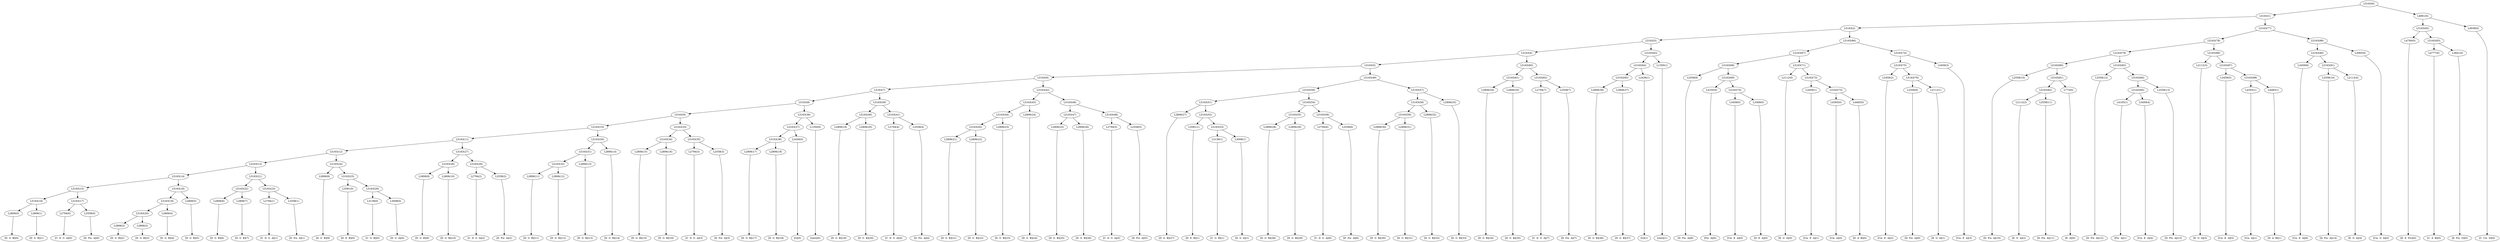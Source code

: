 digraph sample{
"L2806(0)"->"[D  G  B](0)"
"L2806(1)"->"[D  G  B](1)"
"L5163(16)"->"L2806(0)"
"L5163(16)"->"L2806(1)"
"L2794(0)"->"[C  D  G  A](0)"
"L2558(0)"->"[D  Fis  A](0)"
"L5163(17)"->"L2794(0)"
"L5163(17)"->"L2558(0)"
"L5163(15)"->"L5163(16)"
"L5163(15)"->"L5163(17)"
"L2806(2)"->"[D  G  B](2)"
"L2806(3)"->"[D  G  B](3)"
"L5163(20)"->"L2806(2)"
"L5163(20)"->"L2806(3)"
"L2806(4)"->"[D  G  B](4)"
"L5163(19)"->"L5163(20)"
"L5163(19)"->"L2806(4)"
"L2806(5)"->"[D  G  B](5)"
"L5163(18)"->"L5163(19)"
"L5163(18)"->"L2806(5)"
"L5163(14)"->"L5163(15)"
"L5163(14)"->"L5163(18)"
"L2806(6)"->"[D  G  B](6)"
"L2806(7)"->"[D  G  B](7)"
"L5163(22)"->"L2806(6)"
"L5163(22)"->"L2806(7)"
"L2794(1)"->"[C  D  G  A](1)"
"L2558(1)"->"[D  Fis  A](1)"
"L5163(23)"->"L2794(1)"
"L5163(23)"->"L2558(1)"
"L5163(21)"->"L5163(22)"
"L5163(21)"->"L5163(23)"
"L5163(13)"->"L5163(14)"
"L5163(13)"->"L5163(21)"
"L2806(8)"->"[D  G  B](8)"
"L3581(0)"->"[D  E  B](0)"
"L3139(0)"->"[C  G  B](0)"
"L3008(0)"->"[D  G  A](0)"
"L5163(26)"->"L3139(0)"
"L5163(26)"->"L3008(0)"
"L5163(25)"->"L3581(0)"
"L5163(25)"->"L5163(26)"
"L5163(24)"->"L2806(8)"
"L5163(24)"->"L5163(25)"
"L5163(12)"->"L5163(13)"
"L5163(12)"->"L5163(24)"
"L2806(9)"->"[D  G  B](9)"
"L2806(10)"->"[D  G  B](10)"
"L5163(28)"->"L2806(9)"
"L5163(28)"->"L2806(10)"
"L2794(2)"->"[C  D  G  A](2)"
"L2558(2)"->"[D  Fis  A](2)"
"L5163(29)"->"L2794(2)"
"L5163(29)"->"L2558(2)"
"L5163(27)"->"L5163(28)"
"L5163(27)"->"L5163(29)"
"L5163(11)"->"L5163(12)"
"L5163(11)"->"L5163(27)"
"L2806(11)"->"[D  G  B](11)"
"L2806(12)"->"[D  G  B](12)"
"L5163(32)"->"L2806(11)"
"L5163(32)"->"L2806(12)"
"L2806(13)"->"[D  G  B](13)"
"L5163(31)"->"L5163(32)"
"L5163(31)"->"L2806(13)"
"L2806(14)"->"[D  G  B](14)"
"L5163(30)"->"L5163(31)"
"L5163(30)"->"L2806(14)"
"L5163(10)"->"L5163(11)"
"L5163(10)"->"L5163(30)"
"L2806(15)"->"[D  G  B](15)"
"L2806(16)"->"[D  G  B](16)"
"L5163(34)"->"L2806(15)"
"L5163(34)"->"L2806(16)"
"L2794(3)"->"[C  D  G  A](3)"
"L2558(3)"->"[D  Fis  A](3)"
"L5163(35)"->"L2794(3)"
"L5163(35)"->"L2558(3)"
"L5163(33)"->"L5163(34)"
"L5163(33)"->"L5163(35)"
"L5163(9)"->"L5163(10)"
"L5163(9)"->"L5163(33)"
"L2806(17)"->"[D  G  B](17)"
"L2806(18)"->"[D  G  B](18)"
"L5163(38)"->"L2806(17)"
"L5163(38)"->"L2806(18)"
"L2436(0)"->"[G](0)"
"L5163(37)"->"L5163(38)"
"L5163(37)"->"L2436(0)"
"L1350(0)"->"[rest](0)"
"L5163(36)"->"L5163(37)"
"L5163(36)"->"L1350(0)"
"L5163(8)"->"L5163(9)"
"L5163(8)"->"L5163(36)"
"L2806(19)"->"[D  G  B](19)"
"L2806(20)"->"[D  G  B](20)"
"L5163(40)"->"L2806(19)"
"L5163(40)"->"L2806(20)"
"L2794(4)"->"[C  D  G  A](4)"
"L2558(4)"->"[D  Fis  A](4)"
"L5163(41)"->"L2794(4)"
"L5163(41)"->"L2558(4)"
"L5163(39)"->"L5163(40)"
"L5163(39)"->"L5163(41)"
"L5163(7)"->"L5163(8)"
"L5163(7)"->"L5163(39)"
"L2806(21)"->"[D  G  B](21)"
"L2806(22)"->"[D  G  B](22)"
"L5163(45)"->"L2806(21)"
"L5163(45)"->"L2806(22)"
"L2806(23)"->"[D  G  B](23)"
"L5163(44)"->"L5163(45)"
"L5163(44)"->"L2806(23)"
"L2806(24)"->"[D  G  B](24)"
"L5163(43)"->"L5163(44)"
"L5163(43)"->"L2806(24)"
"L2806(25)"->"[D  G  B](25)"
"L2806(26)"->"[D  G  B](26)"
"L5163(47)"->"L2806(25)"
"L5163(47)"->"L2806(26)"
"L2794(5)"->"[C  D  G  A](5)"
"L2558(5)"->"[D  Fis  A](5)"
"L5163(48)"->"L2794(5)"
"L5163(48)"->"L2558(5)"
"L5163(46)"->"L5163(47)"
"L5163(46)"->"L5163(48)"
"L5163(42)"->"L5163(43)"
"L5163(42)"->"L5163(46)"
"L5163(6)"->"L5163(7)"
"L5163(6)"->"L5163(42)"
"L2806(27)"->"[D  G  B](27)"
"L3581(1)"->"[D  E  B](1)"
"L3139(1)"->"[C  G  B](1)"
"L3008(1)"->"[D  G  A](1)"
"L5163(53)"->"L3139(1)"
"L5163(53)"->"L3008(1)"
"L5163(52)"->"L3581(1)"
"L5163(52)"->"L5163(53)"
"L5163(51)"->"L2806(27)"
"L5163(51)"->"L5163(52)"
"L2806(28)"->"[D  G  B](28)"
"L2806(29)"->"[D  G  B](29)"
"L5163(55)"->"L2806(28)"
"L5163(55)"->"L2806(29)"
"L2794(6)"->"[C  D  G  A](6)"
"L2558(6)"->"[D  Fis  A](6)"
"L5163(56)"->"L2794(6)"
"L5163(56)"->"L2558(6)"
"L5163(54)"->"L5163(55)"
"L5163(54)"->"L5163(56)"
"L5163(50)"->"L5163(51)"
"L5163(50)"->"L5163(54)"
"L2806(30)"->"[D  G  B](30)"
"L2806(31)"->"[D  G  B](31)"
"L5163(59)"->"L2806(30)"
"L5163(59)"->"L2806(31)"
"L2806(32)"->"[D  G  B](32)"
"L5163(58)"->"L5163(59)"
"L5163(58)"->"L2806(32)"
"L2806(33)"->"[D  G  B](33)"
"L5163(57)"->"L5163(58)"
"L5163(57)"->"L2806(33)"
"L5163(49)"->"L5163(50)"
"L5163(49)"->"L5163(57)"
"L5163(5)"->"L5163(6)"
"L5163(5)"->"L5163(49)"
"L2806(34)"->"[D  G  B](34)"
"L2806(35)"->"[D  G  B](35)"
"L5163(61)"->"L2806(34)"
"L5163(61)"->"L2806(35)"
"L2794(7)"->"[C  D  G  A](7)"
"L2558(7)"->"[D  Fis  A](7)"
"L5163(62)"->"L2794(7)"
"L5163(62)"->"L2558(7)"
"L5163(60)"->"L5163(61)"
"L5163(60)"->"L5163(62)"
"L5163(4)"->"L5163(5)"
"L5163(4)"->"L5163(60)"
"L2806(36)"->"[D  G  B](36)"
"L2806(37)"->"[D  G  B](37)"
"L5163(65)"->"L2806(36)"
"L5163(65)"->"L2806(37)"
"L2436(1)"->"[G](1)"
"L5163(64)"->"L5163(65)"
"L5163(64)"->"L2436(1)"
"L1350(1)"->"[rest](1)"
"L5163(63)"->"L5163(64)"
"L5163(63)"->"L1350(1)"
"L5163(3)"->"L5163(4)"
"L5163(3)"->"L5163(63)"
"L2558(8)"->"[D  Fis  A](8)"
"L4105(0)"->"[Fis  A](0)"
"L3459(0)"->"[Cis  E  A](0)"
"L3369(0)"->"[D  E  A](0)"
"L5163(70)"->"L3459(0)"
"L5163(70)"->"L3369(0)"
"L5163(69)"->"L4105(0)"
"L5163(69)"->"L5163(70)"
"L5163(68)"->"L2558(8)"
"L5163(68)"->"L5163(69)"
"L2112(0)"->"[E  G  A](0)"
"L3459(1)"->"[Cis  E  A](1)"
"L4393(0)"->"[Cis  A](0)"
"L4483(0)"->"[D  A  B](0)"
"L5163(73)"->"L4393(0)"
"L5163(73)"->"L4483(0)"
"L5163(72)"->"L3459(1)"
"L5163(72)"->"L5163(73)"
"L5163(71)"->"L2112(0)"
"L5163(71)"->"L5163(72)"
"L5163(67)"->"L5163(68)"
"L5163(67)"->"L5163(71)"
"L3459(2)"->"[Cis  E  A](2)"
"L2558(9)"->"[D  Fis  A](9)"
"L2112(1)"->"[E  G  A](1)"
"L5163(76)"->"L2558(9)"
"L5163(76)"->"L2112(1)"
"L5163(75)"->"L3459(2)"
"L5163(75)"->"L5163(76)"
"L3459(3)"->"[Cis  E  A](3)"
"L5163(74)"->"L5163(75)"
"L5163(74)"->"L3459(3)"
"L5163(66)"->"L5163(67)"
"L5163(66)"->"L5163(74)"
"L5163(2)"->"L5163(3)"
"L5163(2)"->"L5163(66)"
"L2558(10)"->"[D  Fis  A](10)"
"L2112(2)"->"[E  G  A](2)"
"L2558(11)"->"[D  Fis  A](11)"
"L5163(82)"->"L2112(2)"
"L5163(82)"->"L2558(11)"
"L773(0)"->"[E  A](0)"
"L5163(81)"->"L5163(82)"
"L5163(81)"->"L773(0)"
"L5163(80)"->"L2558(10)"
"L5163(80)"->"L5163(81)"
"L2558(12)"->"[D  Fis  A](12)"
"L4105(1)"->"[Fis  A](1)"
"L3459(4)"->"[Cis  E  A](4)"
"L5163(85)"->"L4105(1)"
"L5163(85)"->"L3459(4)"
"L2558(13)"->"[D  Fis  A](13)"
"L5163(84)"->"L5163(85)"
"L5163(84)"->"L2558(13)"
"L5163(83)"->"L2558(12)"
"L5163(83)"->"L5163(84)"
"L5163(79)"->"L5163(80)"
"L5163(79)"->"L5163(83)"
"L2112(3)"->"[E  G  A](3)"
"L3459(5)"->"[Cis  E  A](5)"
"L4393(1)"->"[Cis  A](1)"
"L4483(1)"->"[D  A  B](1)"
"L5163(88)"->"L4393(1)"
"L5163(88)"->"L4483(1)"
"L5163(87)"->"L3459(5)"
"L5163(87)"->"L5163(88)"
"L5163(86)"->"L2112(3)"
"L5163(86)"->"L5163(87)"
"L5163(78)"->"L5163(79)"
"L5163(78)"->"L5163(86)"
"L3459(6)"->"[Cis  E  A](6)"
"L2558(14)"->"[D  Fis  A](14)"
"L2112(4)"->"[E  G  A](4)"
"L5163(91)"->"L2558(14)"
"L5163(91)"->"L2112(4)"
"L5163(90)"->"L3459(6)"
"L5163(90)"->"L5163(91)"
"L3065(0)"->"[Cis  G  A](0)"
"L5163(89)"->"L5163(90)"
"L5163(89)"->"L3065(0)"
"L5163(77)"->"L5163(78)"
"L5163(77)"->"L5163(89)"
"L5163(1)"->"L5163(2)"
"L5163(1)"->"L5163(77)"
"L4760(0)"->"[D  E  Fis](0)"
"L4777(0)"->"[C  A  B](0)"
"L3841(0)"->"[E  Fis  G](0)"
"L5163(93)"->"L4777(0)"
"L5163(93)"->"L3841(0)"
"L5163(92)"->"L4760(0)"
"L5163(92)"->"L5163(93)"
"L4938(0)"->"[C  Cis  D](0)"
"L4961(0)"->"L5163(92)"
"L4961(0)"->"L4938(0)"
"L5163(0)"->"L5163(1)"
"L5163(0)"->"L4961(0)"
{rank = min; "L5163(0)"}
{rank = same; "L5163(1)"; "L4961(0)";}
{rank = same; "L5163(2)"; "L5163(77)"; "L5163(92)"; "L4938(0)";}
{rank = same; "L5163(3)"; "L5163(66)"; "L5163(78)"; "L5163(89)"; "L4760(0)"; "L5163(93)";}
{rank = same; "L5163(4)"; "L5163(63)"; "L5163(67)"; "L5163(74)"; "L5163(79)"; "L5163(86)"; "L5163(90)"; "L3065(0)"; "L4777(0)"; "L3841(0)";}
{rank = same; "L5163(5)"; "L5163(60)"; "L5163(64)"; "L1350(1)"; "L5163(68)"; "L5163(71)"; "L5163(75)"; "L3459(3)"; "L5163(80)"; "L5163(83)"; "L2112(3)"; "L5163(87)"; "L3459(6)"; "L5163(91)";}
{rank = same; "L5163(6)"; "L5163(49)"; "L5163(61)"; "L5163(62)"; "L5163(65)"; "L2436(1)"; "L2558(8)"; "L5163(69)"; "L2112(0)"; "L5163(72)"; "L3459(2)"; "L5163(76)"; "L2558(10)"; "L5163(81)"; "L2558(12)"; "L5163(84)"; "L3459(5)"; "L5163(88)"; "L2558(14)"; "L2112(4)";}
{rank = same; "L5163(7)"; "L5163(42)"; "L5163(50)"; "L5163(57)"; "L2806(34)"; "L2806(35)"; "L2794(7)"; "L2558(7)"; "L2806(36)"; "L2806(37)"; "L4105(0)"; "L5163(70)"; "L3459(1)"; "L5163(73)"; "L2558(9)"; "L2112(1)"; "L5163(82)"; "L773(0)"; "L5163(85)"; "L2558(13)"; "L4393(1)"; "L4483(1)";}
{rank = same; "L5163(8)"; "L5163(39)"; "L5163(43)"; "L5163(46)"; "L5163(51)"; "L5163(54)"; "L5163(58)"; "L2806(33)"; "L3459(0)"; "L3369(0)"; "L4393(0)"; "L4483(0)"; "L2112(2)"; "L2558(11)"; "L4105(1)"; "L3459(4)";}
{rank = same; "L5163(9)"; "L5163(36)"; "L5163(40)"; "L5163(41)"; "L5163(44)"; "L2806(24)"; "L5163(47)"; "L5163(48)"; "L2806(27)"; "L5163(52)"; "L5163(55)"; "L5163(56)"; "L5163(59)"; "L2806(32)";}
{rank = same; "L5163(10)"; "L5163(33)"; "L5163(37)"; "L1350(0)"; "L2806(19)"; "L2806(20)"; "L2794(4)"; "L2558(4)"; "L5163(45)"; "L2806(23)"; "L2806(25)"; "L2806(26)"; "L2794(5)"; "L2558(5)"; "L3581(1)"; "L5163(53)"; "L2806(28)"; "L2806(29)"; "L2794(6)"; "L2558(6)"; "L2806(30)"; "L2806(31)";}
{rank = same; "L5163(11)"; "L5163(30)"; "L5163(34)"; "L5163(35)"; "L5163(38)"; "L2436(0)"; "L2806(21)"; "L2806(22)"; "L3139(1)"; "L3008(1)";}
{rank = same; "L5163(12)"; "L5163(27)"; "L5163(31)"; "L2806(14)"; "L2806(15)"; "L2806(16)"; "L2794(3)"; "L2558(3)"; "L2806(17)"; "L2806(18)";}
{rank = same; "L5163(13)"; "L5163(24)"; "L5163(28)"; "L5163(29)"; "L5163(32)"; "L2806(13)";}
{rank = same; "L5163(14)"; "L5163(21)"; "L2806(8)"; "L5163(25)"; "L2806(9)"; "L2806(10)"; "L2794(2)"; "L2558(2)"; "L2806(11)"; "L2806(12)";}
{rank = same; "L5163(15)"; "L5163(18)"; "L5163(22)"; "L5163(23)"; "L3581(0)"; "L5163(26)";}
{rank = same; "L5163(16)"; "L5163(17)"; "L5163(19)"; "L2806(5)"; "L2806(6)"; "L2806(7)"; "L2794(1)"; "L2558(1)"; "L3139(0)"; "L3008(0)";}
{rank = same; "L2806(0)"; "L2806(1)"; "L2794(0)"; "L2558(0)"; "L5163(20)"; "L2806(4)";}
{rank = same; "L2806(2)"; "L2806(3)";}
{rank = max; "[C  A  B](0)"; "[C  Cis  D](0)"; "[C  D  G  A](0)"; "[C  D  G  A](1)"; "[C  D  G  A](2)"; "[C  D  G  A](3)"; "[C  D  G  A](4)"; "[C  D  G  A](5)"; "[C  D  G  A](6)"; "[C  D  G  A](7)"; "[C  G  B](0)"; "[C  G  B](1)"; "[Cis  A](0)"; "[Cis  A](1)"; "[Cis  E  A](0)"; "[Cis  E  A](1)"; "[Cis  E  A](2)"; "[Cis  E  A](3)"; "[Cis  E  A](4)"; "[Cis  E  A](5)"; "[Cis  E  A](6)"; "[Cis  G  A](0)"; "[D  A  B](0)"; "[D  A  B](1)"; "[D  E  A](0)"; "[D  E  B](0)"; "[D  E  B](1)"; "[D  E  Fis](0)"; "[D  Fis  A](0)"; "[D  Fis  A](1)"; "[D  Fis  A](10)"; "[D  Fis  A](11)"; "[D  Fis  A](12)"; "[D  Fis  A](13)"; "[D  Fis  A](14)"; "[D  Fis  A](2)"; "[D  Fis  A](3)"; "[D  Fis  A](4)"; "[D  Fis  A](5)"; "[D  Fis  A](6)"; "[D  Fis  A](7)"; "[D  Fis  A](8)"; "[D  Fis  A](9)"; "[D  G  A](0)"; "[D  G  A](1)"; "[D  G  B](0)"; "[D  G  B](1)"; "[D  G  B](10)"; "[D  G  B](11)"; "[D  G  B](12)"; "[D  G  B](13)"; "[D  G  B](14)"; "[D  G  B](15)"; "[D  G  B](16)"; "[D  G  B](17)"; "[D  G  B](18)"; "[D  G  B](19)"; "[D  G  B](2)"; "[D  G  B](20)"; "[D  G  B](21)"; "[D  G  B](22)"; "[D  G  B](23)"; "[D  G  B](24)"; "[D  G  B](25)"; "[D  G  B](26)"; "[D  G  B](27)"; "[D  G  B](28)"; "[D  G  B](29)"; "[D  G  B](3)"; "[D  G  B](30)"; "[D  G  B](31)"; "[D  G  B](32)"; "[D  G  B](33)"; "[D  G  B](34)"; "[D  G  B](35)"; "[D  G  B](36)"; "[D  G  B](37)"; "[D  G  B](4)"; "[D  G  B](5)"; "[D  G  B](6)"; "[D  G  B](7)"; "[D  G  B](8)"; "[D  G  B](9)"; "[E  A](0)"; "[E  Fis  G](0)"; "[E  G  A](0)"; "[E  G  A](1)"; "[E  G  A](2)"; "[E  G  A](3)"; "[E  G  A](4)"; "[Fis  A](0)"; "[Fis  A](1)"; "[G](0)"; "[G](1)"; "[rest](0)"; "[rest](1)";}
}